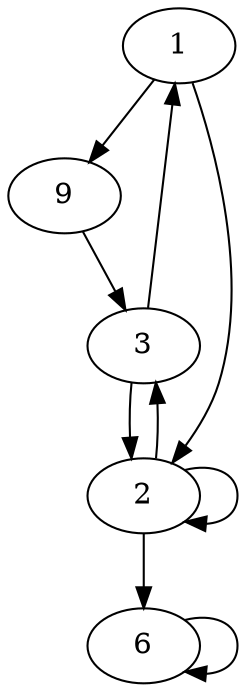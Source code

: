 digraph G {
  "1" -> "9";
  "9" -> "3";
  "3" -> "2";
  "2" -> "3";
  "3" -> "1";
  "1" -> "2";
  "2" -> "2";
  "2" -> "6";
  "6" -> "6";
}
